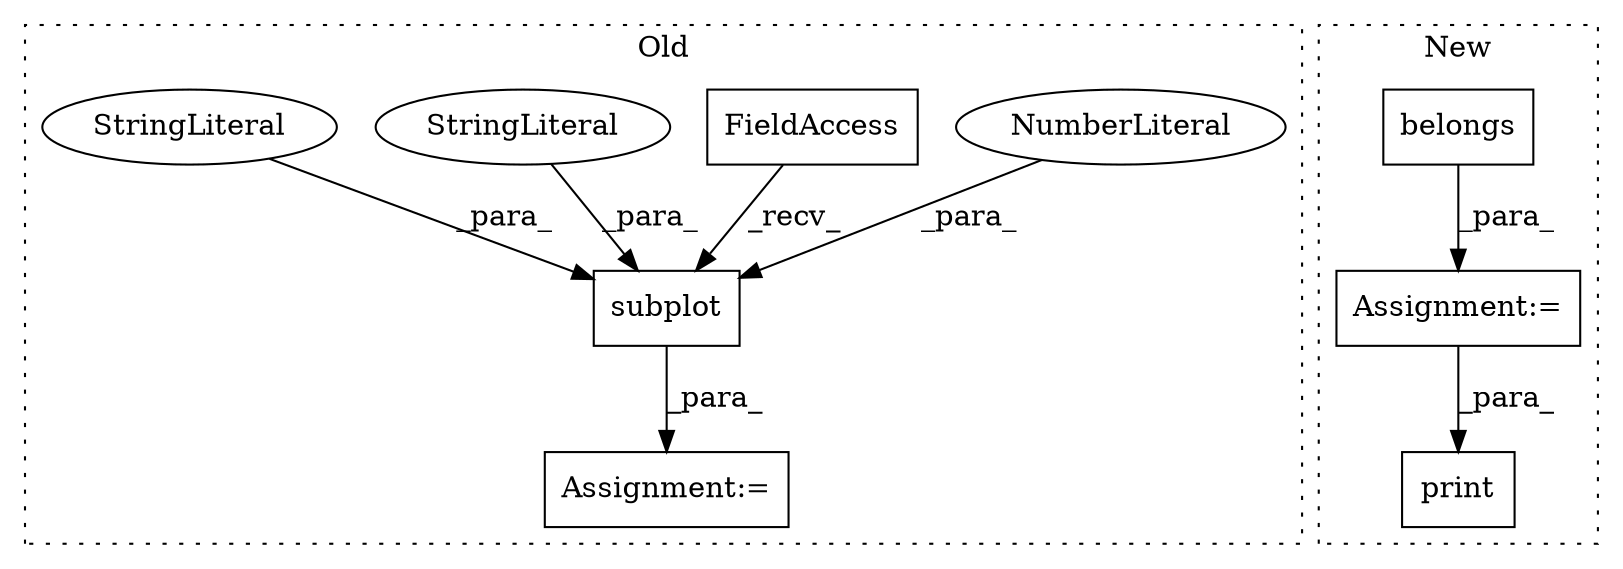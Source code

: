 digraph G {
subgraph cluster0 {
1 [label="subplot" a="32" s="866,890" l="8,1" shape="box"];
3 [label="NumberLiteral" a="34" s="874" l="3" shape="ellipse"];
4 [label="FieldAccess" a="22" s="848" l="10" shape="box"];
5 [label="Assignment:=" a="7" s="847" l="1" shape="box"];
8 [label="StringLiteral" a="45" s="883" l="7" shape="ellipse"];
9 [label="StringLiteral" a="45" s="878" l="4" shape="ellipse"];
label = "Old";
style="dotted";
}
subgraph cluster1 {
2 [label="print" a="32" s="942,960" l="6,1" shape="box"];
6 [label="belongs" a="32" s="921,935" l="8,1" shape="box"];
7 [label="Assignment:=" a="7" s="917" l="1" shape="box"];
label = "New";
style="dotted";
}
1 -> 5 [label="_para_"];
3 -> 1 [label="_para_"];
4 -> 1 [label="_recv_"];
6 -> 7 [label="_para_"];
7 -> 2 [label="_para_"];
8 -> 1 [label="_para_"];
9 -> 1 [label="_para_"];
}